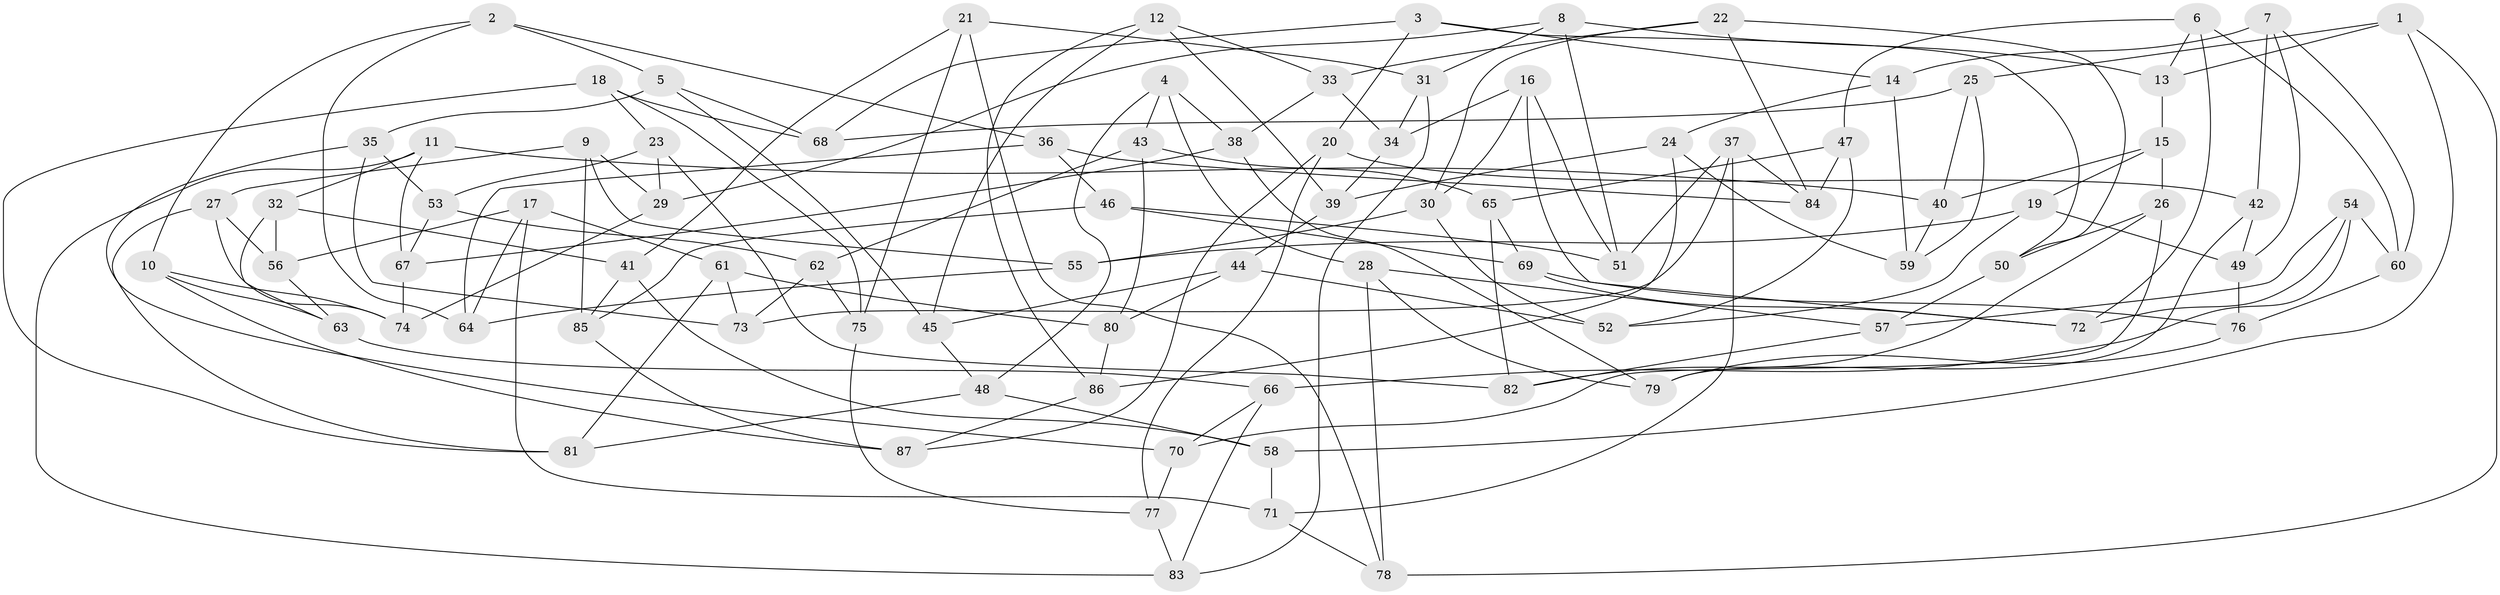 // Generated by graph-tools (version 1.1) at 2025/11/02/27/25 16:11:48]
// undirected, 87 vertices, 174 edges
graph export_dot {
graph [start="1"]
  node [color=gray90,style=filled];
  1;
  2;
  3;
  4;
  5;
  6;
  7;
  8;
  9;
  10;
  11;
  12;
  13;
  14;
  15;
  16;
  17;
  18;
  19;
  20;
  21;
  22;
  23;
  24;
  25;
  26;
  27;
  28;
  29;
  30;
  31;
  32;
  33;
  34;
  35;
  36;
  37;
  38;
  39;
  40;
  41;
  42;
  43;
  44;
  45;
  46;
  47;
  48;
  49;
  50;
  51;
  52;
  53;
  54;
  55;
  56;
  57;
  58;
  59;
  60;
  61;
  62;
  63;
  64;
  65;
  66;
  67;
  68;
  69;
  70;
  71;
  72;
  73;
  74;
  75;
  76;
  77;
  78;
  79;
  80;
  81;
  82;
  83;
  84;
  85;
  86;
  87;
  1 -- 58;
  1 -- 78;
  1 -- 25;
  1 -- 13;
  2 -- 64;
  2 -- 36;
  2 -- 5;
  2 -- 10;
  3 -- 50;
  3 -- 20;
  3 -- 68;
  3 -- 14;
  4 -- 48;
  4 -- 28;
  4 -- 38;
  4 -- 43;
  5 -- 45;
  5 -- 35;
  5 -- 68;
  6 -- 47;
  6 -- 13;
  6 -- 60;
  6 -- 72;
  7 -- 14;
  7 -- 42;
  7 -- 60;
  7 -- 49;
  8 -- 31;
  8 -- 13;
  8 -- 29;
  8 -- 51;
  9 -- 85;
  9 -- 55;
  9 -- 29;
  9 -- 27;
  10 -- 87;
  10 -- 74;
  10 -- 63;
  11 -- 40;
  11 -- 67;
  11 -- 83;
  11 -- 32;
  12 -- 33;
  12 -- 45;
  12 -- 39;
  12 -- 86;
  13 -- 15;
  14 -- 59;
  14 -- 24;
  15 -- 40;
  15 -- 19;
  15 -- 26;
  16 -- 51;
  16 -- 34;
  16 -- 30;
  16 -- 72;
  17 -- 61;
  17 -- 64;
  17 -- 56;
  17 -- 71;
  18 -- 23;
  18 -- 81;
  18 -- 68;
  18 -- 75;
  19 -- 55;
  19 -- 52;
  19 -- 49;
  20 -- 87;
  20 -- 42;
  20 -- 77;
  21 -- 31;
  21 -- 41;
  21 -- 75;
  21 -- 78;
  22 -- 84;
  22 -- 50;
  22 -- 30;
  22 -- 33;
  23 -- 53;
  23 -- 29;
  23 -- 82;
  24 -- 86;
  24 -- 59;
  24 -- 39;
  25 -- 59;
  25 -- 68;
  25 -- 40;
  26 -- 70;
  26 -- 82;
  26 -- 50;
  27 -- 56;
  27 -- 74;
  27 -- 81;
  28 -- 79;
  28 -- 78;
  28 -- 57;
  29 -- 74;
  30 -- 52;
  30 -- 55;
  31 -- 34;
  31 -- 83;
  32 -- 63;
  32 -- 56;
  32 -- 41;
  33 -- 38;
  33 -- 34;
  34 -- 39;
  35 -- 73;
  35 -- 53;
  35 -- 70;
  36 -- 84;
  36 -- 64;
  36 -- 46;
  37 -- 73;
  37 -- 71;
  37 -- 84;
  37 -- 51;
  38 -- 67;
  38 -- 79;
  39 -- 44;
  40 -- 59;
  41 -- 58;
  41 -- 85;
  42 -- 79;
  42 -- 49;
  43 -- 80;
  43 -- 65;
  43 -- 62;
  44 -- 80;
  44 -- 52;
  44 -- 45;
  45 -- 48;
  46 -- 85;
  46 -- 69;
  46 -- 51;
  47 -- 84;
  47 -- 52;
  47 -- 65;
  48 -- 58;
  48 -- 81;
  49 -- 76;
  50 -- 57;
  53 -- 62;
  53 -- 67;
  54 -- 66;
  54 -- 72;
  54 -- 60;
  54 -- 57;
  55 -- 64;
  56 -- 63;
  57 -- 82;
  58 -- 71;
  60 -- 76;
  61 -- 81;
  61 -- 80;
  61 -- 73;
  62 -- 73;
  62 -- 75;
  63 -- 66;
  65 -- 82;
  65 -- 69;
  66 -- 70;
  66 -- 83;
  67 -- 74;
  69 -- 72;
  69 -- 76;
  70 -- 77;
  71 -- 78;
  75 -- 77;
  76 -- 79;
  77 -- 83;
  80 -- 86;
  85 -- 87;
  86 -- 87;
}
